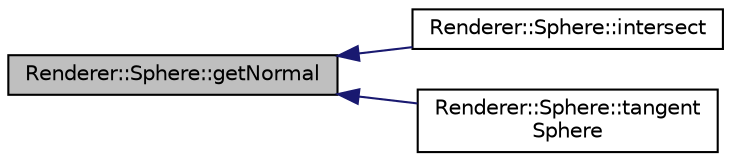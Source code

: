 digraph "Renderer::Sphere::getNormal"
{
  edge [fontname="Helvetica",fontsize="10",labelfontname="Helvetica",labelfontsize="10"];
  node [fontname="Helvetica",fontsize="10",shape=record];
  rankdir="LR";
  Node1 [label="Renderer::Sphere::getNormal",height=0.2,width=0.4,color="black", fillcolor="grey75", style="filled", fontcolor="black"];
  Node1 -> Node2 [dir="back",color="midnightblue",fontsize="10",style="solid",fontname="Helvetica"];
  Node2 [label="Renderer::Sphere::intersect",height=0.2,width=0.4,color="black", fillcolor="white", style="filled",URL="$class_renderer_1_1_sphere.html#ac9525a1fa2081d065e25e93f5e2f4b1d",tooltip="intersect samples all the objects in the scene to figure out if the ray intersects ..."];
  Node1 -> Node3 [dir="back",color="midnightblue",fontsize="10",style="solid",fontname="Helvetica"];
  Node3 [label="Renderer::Sphere::tangent\lSphere",height=0.2,width=0.4,color="black", fillcolor="white", style="filled",URL="$class_renderer_1_1_sphere.html#a1e60080d349a95c18e29bd3e2f0f3819"];
}
